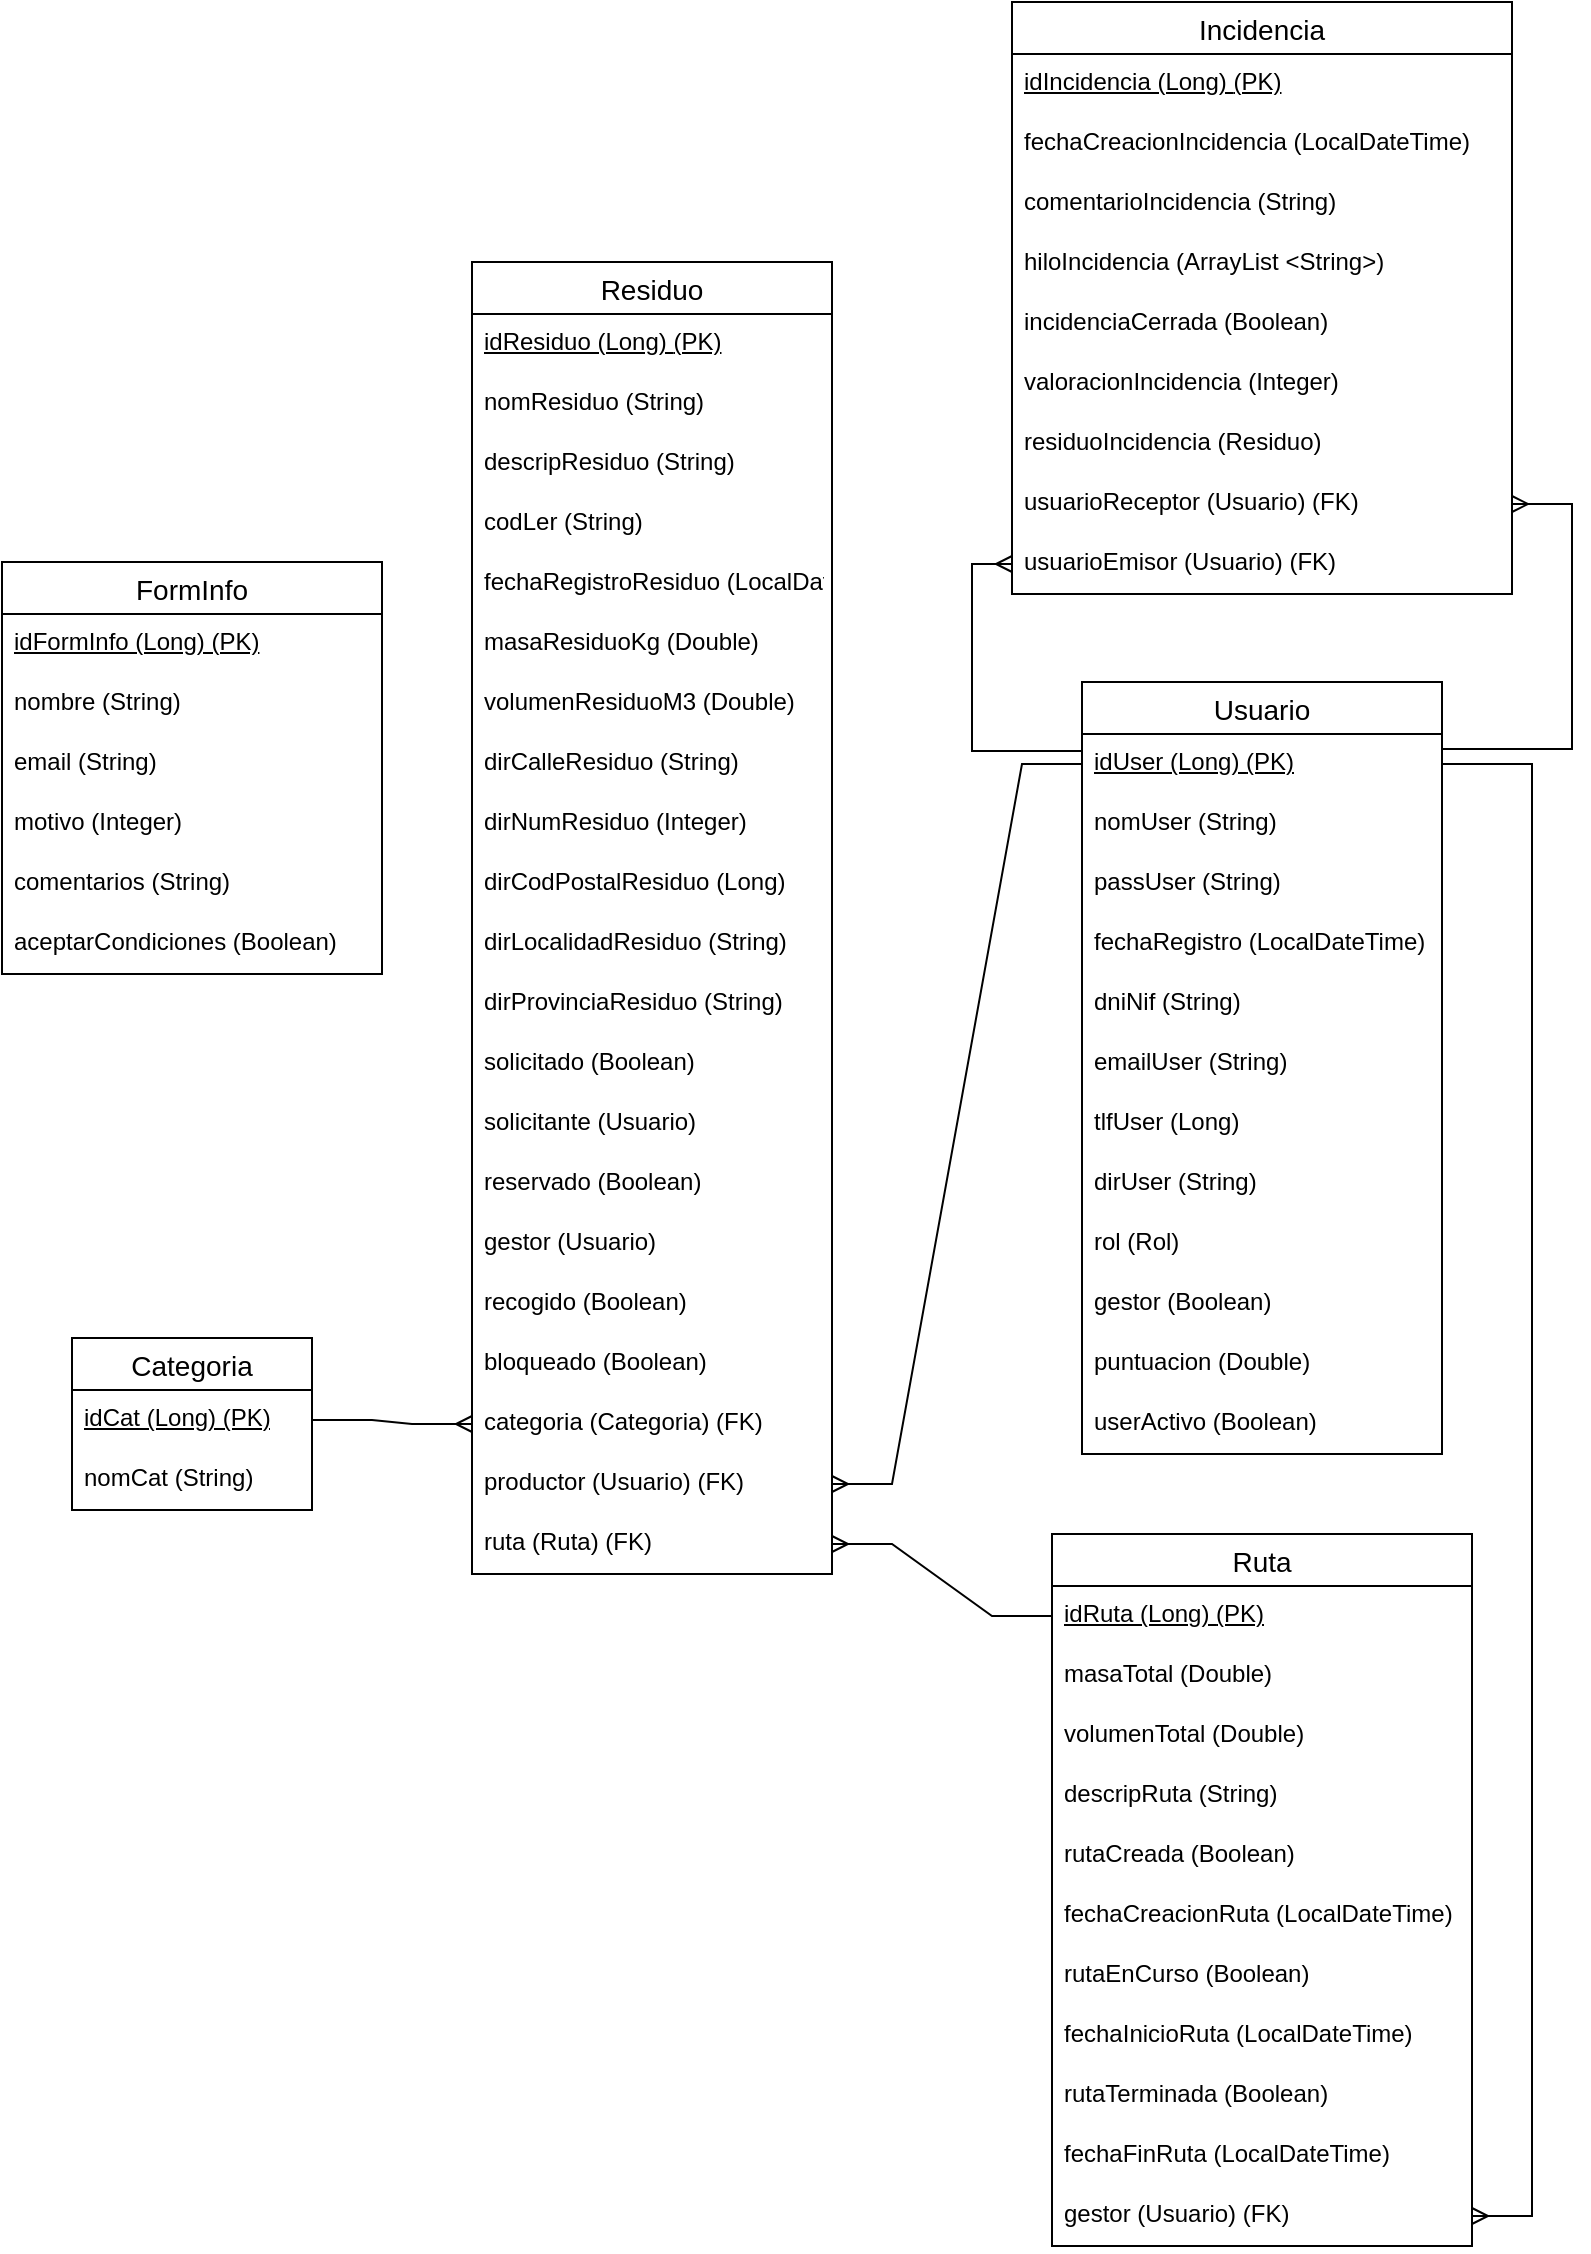 <mxfile version="24.4.13" type="device">
  <diagram id="C5RBs43oDa-KdzZeNtuy" name="Page-1">
    <mxGraphModel dx="2722" dy="1752" grid="1" gridSize="10" guides="1" tooltips="1" connect="1" arrows="1" fold="1" page="1" pageScale="1" pageWidth="827" pageHeight="1169" math="0" shadow="0">
      <root>
        <mxCell id="WIyWlLk6GJQsqaUBKTNV-0" />
        <mxCell id="WIyWlLk6GJQsqaUBKTNV-1" parent="WIyWlLk6GJQsqaUBKTNV-0" />
        <mxCell id="xqqkA1xd6eeYMXBdlm9v-109" value="Categoria" style="swimlane;fontStyle=0;childLayout=stackLayout;horizontal=1;startSize=26;horizontalStack=0;resizeParent=1;resizeParentMax=0;resizeLast=0;collapsible=1;marginBottom=0;align=center;fontSize=14;" vertex="1" parent="WIyWlLk6GJQsqaUBKTNV-1">
          <mxGeometry x="-770" y="678" width="120" height="86" as="geometry" />
        </mxCell>
        <mxCell id="xqqkA1xd6eeYMXBdlm9v-110" value="&lt;u&gt;idCat (Long) (PK)&lt;/u&gt;" style="text;strokeColor=none;fillColor=none;spacingLeft=4;spacingRight=4;overflow=hidden;rotatable=0;points=[[0,0.5],[1,0.5]];portConstraint=eastwest;fontSize=12;whiteSpace=wrap;html=1;" vertex="1" parent="xqqkA1xd6eeYMXBdlm9v-109">
          <mxGeometry y="26" width="120" height="30" as="geometry" />
        </mxCell>
        <mxCell id="xqqkA1xd6eeYMXBdlm9v-111" value="nomCat (String)" style="text;strokeColor=none;fillColor=none;spacingLeft=4;spacingRight=4;overflow=hidden;rotatable=0;points=[[0,0.5],[1,0.5]];portConstraint=eastwest;fontSize=12;whiteSpace=wrap;html=1;" vertex="1" parent="xqqkA1xd6eeYMXBdlm9v-109">
          <mxGeometry y="56" width="120" height="30" as="geometry" />
        </mxCell>
        <mxCell id="xqqkA1xd6eeYMXBdlm9v-113" value="Residuo" style="swimlane;fontStyle=0;childLayout=stackLayout;horizontal=1;startSize=26;horizontalStack=0;resizeParent=1;resizeParentMax=0;resizeLast=0;collapsible=1;marginBottom=0;align=center;fontSize=14;" vertex="1" parent="WIyWlLk6GJQsqaUBKTNV-1">
          <mxGeometry x="-570" y="140" width="180" height="656" as="geometry" />
        </mxCell>
        <mxCell id="xqqkA1xd6eeYMXBdlm9v-114" value="&lt;u&gt;idResiduo (Long)&amp;nbsp;&lt;/u&gt;&lt;u&gt;(PK)&lt;/u&gt;" style="text;strokeColor=none;fillColor=none;spacingLeft=4;spacingRight=4;overflow=hidden;rotatable=0;points=[[0,0.5],[1,0.5]];portConstraint=eastwest;fontSize=12;whiteSpace=wrap;html=1;" vertex="1" parent="xqqkA1xd6eeYMXBdlm9v-113">
          <mxGeometry y="26" width="180" height="30" as="geometry" />
        </mxCell>
        <mxCell id="xqqkA1xd6eeYMXBdlm9v-115" value="nomResiduo (String)" style="text;strokeColor=none;fillColor=none;spacingLeft=4;spacingRight=4;overflow=hidden;rotatable=0;points=[[0,0.5],[1,0.5]];portConstraint=eastwest;fontSize=12;whiteSpace=wrap;html=1;" vertex="1" parent="xqqkA1xd6eeYMXBdlm9v-113">
          <mxGeometry y="56" width="180" height="30" as="geometry" />
        </mxCell>
        <mxCell id="xqqkA1xd6eeYMXBdlm9v-118" value="descripResiduo&amp;nbsp;(String)" style="text;strokeColor=none;fillColor=none;spacingLeft=4;spacingRight=4;overflow=hidden;rotatable=0;points=[[0,0.5],[1,0.5]];portConstraint=eastwest;fontSize=12;whiteSpace=wrap;html=1;" vertex="1" parent="xqqkA1xd6eeYMXBdlm9v-113">
          <mxGeometry y="86" width="180" height="30" as="geometry" />
        </mxCell>
        <mxCell id="xqqkA1xd6eeYMXBdlm9v-119" value="codLer&amp;nbsp;(String)" style="text;strokeColor=none;fillColor=none;spacingLeft=4;spacingRight=4;overflow=hidden;rotatable=0;points=[[0,0.5],[1,0.5]];portConstraint=eastwest;fontSize=12;whiteSpace=wrap;html=1;" vertex="1" parent="xqqkA1xd6eeYMXBdlm9v-113">
          <mxGeometry y="116" width="180" height="30" as="geometry" />
        </mxCell>
        <mxCell id="xqqkA1xd6eeYMXBdlm9v-123" value="fechaRegistroResiduo&amp;nbsp;(LocalDateTime)" style="text;strokeColor=none;fillColor=none;spacingLeft=4;spacingRight=4;overflow=hidden;rotatable=0;points=[[0,0.5],[1,0.5]];portConstraint=eastwest;fontSize=12;whiteSpace=wrap;html=1;" vertex="1" parent="xqqkA1xd6eeYMXBdlm9v-113">
          <mxGeometry y="146" width="180" height="30" as="geometry" />
        </mxCell>
        <mxCell id="xqqkA1xd6eeYMXBdlm9v-124" value="masaResiduoKg (Double)" style="text;strokeColor=none;fillColor=none;spacingLeft=4;spacingRight=4;overflow=hidden;rotatable=0;points=[[0,0.5],[1,0.5]];portConstraint=eastwest;fontSize=12;whiteSpace=wrap;html=1;" vertex="1" parent="xqqkA1xd6eeYMXBdlm9v-113">
          <mxGeometry y="176" width="180" height="30" as="geometry" />
        </mxCell>
        <mxCell id="xqqkA1xd6eeYMXBdlm9v-125" value="volumenResiduoM3 (Double)" style="text;strokeColor=none;fillColor=none;spacingLeft=4;spacingRight=4;overflow=hidden;rotatable=0;points=[[0,0.5],[1,0.5]];portConstraint=eastwest;fontSize=12;whiteSpace=wrap;html=1;" vertex="1" parent="xqqkA1xd6eeYMXBdlm9v-113">
          <mxGeometry y="206" width="180" height="30" as="geometry" />
        </mxCell>
        <mxCell id="xqqkA1xd6eeYMXBdlm9v-120" value="dirCalleResiduo&amp;nbsp;(String)" style="text;strokeColor=none;fillColor=none;spacingLeft=4;spacingRight=4;overflow=hidden;rotatable=0;points=[[0,0.5],[1,0.5]];portConstraint=eastwest;fontSize=12;whiteSpace=wrap;html=1;" vertex="1" parent="xqqkA1xd6eeYMXBdlm9v-113">
          <mxGeometry y="236" width="180" height="30" as="geometry" />
        </mxCell>
        <mxCell id="xqqkA1xd6eeYMXBdlm9v-122" value="dirNumResiduo (Integer)" style="text;strokeColor=none;fillColor=none;spacingLeft=4;spacingRight=4;overflow=hidden;rotatable=0;points=[[0,0.5],[1,0.5]];portConstraint=eastwest;fontSize=12;whiteSpace=wrap;html=1;" vertex="1" parent="xqqkA1xd6eeYMXBdlm9v-113">
          <mxGeometry y="266" width="180" height="30" as="geometry" />
        </mxCell>
        <mxCell id="xqqkA1xd6eeYMXBdlm9v-121" value="dirCodPostalResiduo (Long)" style="text;strokeColor=none;fillColor=none;spacingLeft=4;spacingRight=4;overflow=hidden;rotatable=0;points=[[0,0.5],[1,0.5]];portConstraint=eastwest;fontSize=12;whiteSpace=wrap;html=1;" vertex="1" parent="xqqkA1xd6eeYMXBdlm9v-113">
          <mxGeometry y="296" width="180" height="30" as="geometry" />
        </mxCell>
        <mxCell id="xqqkA1xd6eeYMXBdlm9v-117" value="dirLocalidadResiduo&amp;nbsp;(String)" style="text;strokeColor=none;fillColor=none;spacingLeft=4;spacingRight=4;overflow=hidden;rotatable=0;points=[[0,0.5],[1,0.5]];portConstraint=eastwest;fontSize=12;whiteSpace=wrap;html=1;" vertex="1" parent="xqqkA1xd6eeYMXBdlm9v-113">
          <mxGeometry y="326" width="180" height="30" as="geometry" />
        </mxCell>
        <mxCell id="xqqkA1xd6eeYMXBdlm9v-116" value="dirProvinciaResiduo&amp;nbsp;(String)" style="text;strokeColor=none;fillColor=none;spacingLeft=4;spacingRight=4;overflow=hidden;rotatable=0;points=[[0,0.5],[1,0.5]];portConstraint=eastwest;fontSize=12;whiteSpace=wrap;html=1;" vertex="1" parent="xqqkA1xd6eeYMXBdlm9v-113">
          <mxGeometry y="356" width="180" height="30" as="geometry" />
        </mxCell>
        <mxCell id="xqqkA1xd6eeYMXBdlm9v-127" value="solicitado (Boolean)" style="text;strokeColor=none;fillColor=none;spacingLeft=4;spacingRight=4;overflow=hidden;rotatable=0;points=[[0,0.5],[1,0.5]];portConstraint=eastwest;fontSize=12;whiteSpace=wrap;html=1;" vertex="1" parent="xqqkA1xd6eeYMXBdlm9v-113">
          <mxGeometry y="386" width="180" height="30" as="geometry" />
        </mxCell>
        <mxCell id="xqqkA1xd6eeYMXBdlm9v-129" value="solicitante (Usuario)" style="text;strokeColor=none;fillColor=none;spacingLeft=4;spacingRight=4;overflow=hidden;rotatable=0;points=[[0,0.5],[1,0.5]];portConstraint=eastwest;fontSize=12;whiteSpace=wrap;html=1;" vertex="1" parent="xqqkA1xd6eeYMXBdlm9v-113">
          <mxGeometry y="416" width="180" height="30" as="geometry" />
        </mxCell>
        <mxCell id="xqqkA1xd6eeYMXBdlm9v-128" value="reservado (Boolean)" style="text;strokeColor=none;fillColor=none;spacingLeft=4;spacingRight=4;overflow=hidden;rotatable=0;points=[[0,0.5],[1,0.5]];portConstraint=eastwest;fontSize=12;whiteSpace=wrap;html=1;" vertex="1" parent="xqqkA1xd6eeYMXBdlm9v-113">
          <mxGeometry y="446" width="180" height="30" as="geometry" />
        </mxCell>
        <mxCell id="xqqkA1xd6eeYMXBdlm9v-126" value="gestor (Usuario)" style="text;strokeColor=none;fillColor=none;spacingLeft=4;spacingRight=4;overflow=hidden;rotatable=0;points=[[0,0.5],[1,0.5]];portConstraint=eastwest;fontSize=12;whiteSpace=wrap;html=1;" vertex="1" parent="xqqkA1xd6eeYMXBdlm9v-113">
          <mxGeometry y="476" width="180" height="30" as="geometry" />
        </mxCell>
        <mxCell id="xqqkA1xd6eeYMXBdlm9v-132" value="recogido (Boolean)" style="text;strokeColor=none;fillColor=none;spacingLeft=4;spacingRight=4;overflow=hidden;rotatable=0;points=[[0,0.5],[1,0.5]];portConstraint=eastwest;fontSize=12;whiteSpace=wrap;html=1;" vertex="1" parent="xqqkA1xd6eeYMXBdlm9v-113">
          <mxGeometry y="506" width="180" height="30" as="geometry" />
        </mxCell>
        <mxCell id="xqqkA1xd6eeYMXBdlm9v-131" value="bloqueado (Boolean)" style="text;strokeColor=none;fillColor=none;spacingLeft=4;spacingRight=4;overflow=hidden;rotatable=0;points=[[0,0.5],[1,0.5]];portConstraint=eastwest;fontSize=12;whiteSpace=wrap;html=1;" vertex="1" parent="xqqkA1xd6eeYMXBdlm9v-113">
          <mxGeometry y="536" width="180" height="30" as="geometry" />
        </mxCell>
        <mxCell id="xqqkA1xd6eeYMXBdlm9v-130" value="categoria (Categoria) (FK)" style="text;strokeColor=none;fillColor=none;spacingLeft=4;spacingRight=4;overflow=hidden;rotatable=0;points=[[0,0.5],[1,0.5]];portConstraint=eastwest;fontSize=12;whiteSpace=wrap;html=1;" vertex="1" parent="xqqkA1xd6eeYMXBdlm9v-113">
          <mxGeometry y="566" width="180" height="30" as="geometry" />
        </mxCell>
        <mxCell id="xqqkA1xd6eeYMXBdlm9v-134" value="productor (Usuario) (FK)" style="text;strokeColor=none;fillColor=none;spacingLeft=4;spacingRight=4;overflow=hidden;rotatable=0;points=[[0,0.5],[1,0.5]];portConstraint=eastwest;fontSize=12;whiteSpace=wrap;html=1;" vertex="1" parent="xqqkA1xd6eeYMXBdlm9v-113">
          <mxGeometry y="596" width="180" height="30" as="geometry" />
        </mxCell>
        <mxCell id="xqqkA1xd6eeYMXBdlm9v-133" value="ruta (Ruta) (FK)" style="text;strokeColor=none;fillColor=none;spacingLeft=4;spacingRight=4;overflow=hidden;rotatable=0;points=[[0,0.5],[1,0.5]];portConstraint=eastwest;fontSize=12;whiteSpace=wrap;html=1;" vertex="1" parent="xqqkA1xd6eeYMXBdlm9v-113">
          <mxGeometry y="626" width="180" height="30" as="geometry" />
        </mxCell>
        <mxCell id="xqqkA1xd6eeYMXBdlm9v-148" value="Usuario" style="swimlane;fontStyle=0;childLayout=stackLayout;horizontal=1;startSize=26;horizontalStack=0;resizeParent=1;resizeParentMax=0;resizeLast=0;collapsible=1;marginBottom=0;align=center;fontSize=14;" vertex="1" parent="WIyWlLk6GJQsqaUBKTNV-1">
          <mxGeometry x="-265" y="350" width="180" height="386" as="geometry" />
        </mxCell>
        <mxCell id="xqqkA1xd6eeYMXBdlm9v-149" value="&lt;u&gt;idUser (Long)&amp;nbsp;&lt;/u&gt;&lt;u&gt;(PK)&lt;/u&gt;" style="text;strokeColor=none;fillColor=none;spacingLeft=4;spacingRight=4;overflow=hidden;rotatable=0;points=[[0,0.5],[1,0.5]];portConstraint=eastwest;fontSize=12;whiteSpace=wrap;html=1;" vertex="1" parent="xqqkA1xd6eeYMXBdlm9v-148">
          <mxGeometry y="26" width="180" height="30" as="geometry" />
        </mxCell>
        <mxCell id="xqqkA1xd6eeYMXBdlm9v-150" value="nomUser (String)" style="text;strokeColor=none;fillColor=none;spacingLeft=4;spacingRight=4;overflow=hidden;rotatable=0;points=[[0,0.5],[1,0.5]];portConstraint=eastwest;fontSize=12;whiteSpace=wrap;html=1;" vertex="1" parent="xqqkA1xd6eeYMXBdlm9v-148">
          <mxGeometry y="56" width="180" height="30" as="geometry" />
        </mxCell>
        <mxCell id="xqqkA1xd6eeYMXBdlm9v-151" value="passUser (String)" style="text;strokeColor=none;fillColor=none;spacingLeft=4;spacingRight=4;overflow=hidden;rotatable=0;points=[[0,0.5],[1,0.5]];portConstraint=eastwest;fontSize=12;whiteSpace=wrap;html=1;" vertex="1" parent="xqqkA1xd6eeYMXBdlm9v-148">
          <mxGeometry y="86" width="180" height="30" as="geometry" />
        </mxCell>
        <mxCell id="xqqkA1xd6eeYMXBdlm9v-152" value="fechaRegistro (LocalDateTime)" style="text;strokeColor=none;fillColor=none;spacingLeft=4;spacingRight=4;overflow=hidden;rotatable=0;points=[[0,0.5],[1,0.5]];portConstraint=eastwest;fontSize=12;whiteSpace=wrap;html=1;" vertex="1" parent="xqqkA1xd6eeYMXBdlm9v-148">
          <mxGeometry y="116" width="180" height="30" as="geometry" />
        </mxCell>
        <mxCell id="xqqkA1xd6eeYMXBdlm9v-154" value="dniNif (String)" style="text;strokeColor=none;fillColor=none;spacingLeft=4;spacingRight=4;overflow=hidden;rotatable=0;points=[[0,0.5],[1,0.5]];portConstraint=eastwest;fontSize=12;whiteSpace=wrap;html=1;" vertex="1" parent="xqqkA1xd6eeYMXBdlm9v-148">
          <mxGeometry y="146" width="180" height="30" as="geometry" />
        </mxCell>
        <mxCell id="xqqkA1xd6eeYMXBdlm9v-155" value="emailUser (String)" style="text;strokeColor=none;fillColor=none;spacingLeft=4;spacingRight=4;overflow=hidden;rotatable=0;points=[[0,0.5],[1,0.5]];portConstraint=eastwest;fontSize=12;whiteSpace=wrap;html=1;" vertex="1" parent="xqqkA1xd6eeYMXBdlm9v-148">
          <mxGeometry y="176" width="180" height="30" as="geometry" />
        </mxCell>
        <mxCell id="xqqkA1xd6eeYMXBdlm9v-156" value="tlfUser (Long)" style="text;strokeColor=none;fillColor=none;spacingLeft=4;spacingRight=4;overflow=hidden;rotatable=0;points=[[0,0.5],[1,0.5]];portConstraint=eastwest;fontSize=12;whiteSpace=wrap;html=1;" vertex="1" parent="xqqkA1xd6eeYMXBdlm9v-148">
          <mxGeometry y="206" width="180" height="30" as="geometry" />
        </mxCell>
        <mxCell id="xqqkA1xd6eeYMXBdlm9v-157" value="dirUser (String)" style="text;strokeColor=none;fillColor=none;spacingLeft=4;spacingRight=4;overflow=hidden;rotatable=0;points=[[0,0.5],[1,0.5]];portConstraint=eastwest;fontSize=12;whiteSpace=wrap;html=1;" vertex="1" parent="xqqkA1xd6eeYMXBdlm9v-148">
          <mxGeometry y="236" width="180" height="30" as="geometry" />
        </mxCell>
        <mxCell id="xqqkA1xd6eeYMXBdlm9v-158" value="rol (Rol)" style="text;strokeColor=none;fillColor=none;spacingLeft=4;spacingRight=4;overflow=hidden;rotatable=0;points=[[0,0.5],[1,0.5]];portConstraint=eastwest;fontSize=12;whiteSpace=wrap;html=1;" vertex="1" parent="xqqkA1xd6eeYMXBdlm9v-148">
          <mxGeometry y="266" width="180" height="30" as="geometry" />
        </mxCell>
        <mxCell id="xqqkA1xd6eeYMXBdlm9v-159" value="gestor (Boolean)" style="text;strokeColor=none;fillColor=none;spacingLeft=4;spacingRight=4;overflow=hidden;rotatable=0;points=[[0,0.5],[1,0.5]];portConstraint=eastwest;fontSize=12;whiteSpace=wrap;html=1;" vertex="1" parent="xqqkA1xd6eeYMXBdlm9v-148">
          <mxGeometry y="296" width="180" height="30" as="geometry" />
        </mxCell>
        <mxCell id="xqqkA1xd6eeYMXBdlm9v-160" value="puntuacion (Double)" style="text;strokeColor=none;fillColor=none;spacingLeft=4;spacingRight=4;overflow=hidden;rotatable=0;points=[[0,0.5],[1,0.5]];portConstraint=eastwest;fontSize=12;whiteSpace=wrap;html=1;" vertex="1" parent="xqqkA1xd6eeYMXBdlm9v-148">
          <mxGeometry y="326" width="180" height="30" as="geometry" />
        </mxCell>
        <mxCell id="xqqkA1xd6eeYMXBdlm9v-161" value="userActivo (Boolean)" style="text;strokeColor=none;fillColor=none;spacingLeft=4;spacingRight=4;overflow=hidden;rotatable=0;points=[[0,0.5],[1,0.5]];portConstraint=eastwest;fontSize=12;whiteSpace=wrap;html=1;" vertex="1" parent="xqqkA1xd6eeYMXBdlm9v-148">
          <mxGeometry y="356" width="180" height="30" as="geometry" />
        </mxCell>
        <mxCell id="xqqkA1xd6eeYMXBdlm9v-170" value="Ruta" style="swimlane;fontStyle=0;childLayout=stackLayout;horizontal=1;startSize=26;horizontalStack=0;resizeParent=1;resizeParentMax=0;resizeLast=0;collapsible=1;marginBottom=0;align=center;fontSize=14;" vertex="1" parent="WIyWlLk6GJQsqaUBKTNV-1">
          <mxGeometry x="-280" y="776" width="210" height="356" as="geometry" />
        </mxCell>
        <mxCell id="xqqkA1xd6eeYMXBdlm9v-171" value="&lt;u&gt;idRuta (Long)&amp;nbsp;&lt;/u&gt;&lt;u&gt;(PK)&lt;/u&gt;" style="text;strokeColor=none;fillColor=none;spacingLeft=4;spacingRight=4;overflow=hidden;rotatable=0;points=[[0,0.5],[1,0.5]];portConstraint=eastwest;fontSize=12;whiteSpace=wrap;html=1;" vertex="1" parent="xqqkA1xd6eeYMXBdlm9v-170">
          <mxGeometry y="26" width="210" height="30" as="geometry" />
        </mxCell>
        <mxCell id="xqqkA1xd6eeYMXBdlm9v-172" value="masaTotal (Double)" style="text;strokeColor=none;fillColor=none;spacingLeft=4;spacingRight=4;overflow=hidden;rotatable=0;points=[[0,0.5],[1,0.5]];portConstraint=eastwest;fontSize=12;whiteSpace=wrap;html=1;" vertex="1" parent="xqqkA1xd6eeYMXBdlm9v-170">
          <mxGeometry y="56" width="210" height="30" as="geometry" />
        </mxCell>
        <mxCell id="xqqkA1xd6eeYMXBdlm9v-173" value="volumenTotal (Double)" style="text;strokeColor=none;fillColor=none;spacingLeft=4;spacingRight=4;overflow=hidden;rotatable=0;points=[[0,0.5],[1,0.5]];portConstraint=eastwest;fontSize=12;whiteSpace=wrap;html=1;" vertex="1" parent="xqqkA1xd6eeYMXBdlm9v-170">
          <mxGeometry y="86" width="210" height="30" as="geometry" />
        </mxCell>
        <mxCell id="xqqkA1xd6eeYMXBdlm9v-174" value="descripRuta (String)" style="text;strokeColor=none;fillColor=none;spacingLeft=4;spacingRight=4;overflow=hidden;rotatable=0;points=[[0,0.5],[1,0.5]];portConstraint=eastwest;fontSize=12;whiteSpace=wrap;html=1;" vertex="1" parent="xqqkA1xd6eeYMXBdlm9v-170">
          <mxGeometry y="116" width="210" height="30" as="geometry" />
        </mxCell>
        <mxCell id="xqqkA1xd6eeYMXBdlm9v-175" value="rutaCreada (Boolean)" style="text;strokeColor=none;fillColor=none;spacingLeft=4;spacingRight=4;overflow=hidden;rotatable=0;points=[[0,0.5],[1,0.5]];portConstraint=eastwest;fontSize=12;whiteSpace=wrap;html=1;" vertex="1" parent="xqqkA1xd6eeYMXBdlm9v-170">
          <mxGeometry y="146" width="210" height="30" as="geometry" />
        </mxCell>
        <mxCell id="xqqkA1xd6eeYMXBdlm9v-176" value="fechaCreacionRuta (LocalDateTime)" style="text;strokeColor=none;fillColor=none;spacingLeft=4;spacingRight=4;overflow=hidden;rotatable=0;points=[[0,0.5],[1,0.5]];portConstraint=eastwest;fontSize=12;whiteSpace=wrap;html=1;" vertex="1" parent="xqqkA1xd6eeYMXBdlm9v-170">
          <mxGeometry y="176" width="210" height="30" as="geometry" />
        </mxCell>
        <mxCell id="xqqkA1xd6eeYMXBdlm9v-177" value="rutaEnCurso (Boolean)" style="text;strokeColor=none;fillColor=none;spacingLeft=4;spacingRight=4;overflow=hidden;rotatable=0;points=[[0,0.5],[1,0.5]];portConstraint=eastwest;fontSize=12;whiteSpace=wrap;html=1;" vertex="1" parent="xqqkA1xd6eeYMXBdlm9v-170">
          <mxGeometry y="206" width="210" height="30" as="geometry" />
        </mxCell>
        <mxCell id="xqqkA1xd6eeYMXBdlm9v-178" value="fechaInicioRuta (LocalDateTime)" style="text;strokeColor=none;fillColor=none;spacingLeft=4;spacingRight=4;overflow=hidden;rotatable=0;points=[[0,0.5],[1,0.5]];portConstraint=eastwest;fontSize=12;whiteSpace=wrap;html=1;" vertex="1" parent="xqqkA1xd6eeYMXBdlm9v-170">
          <mxGeometry y="236" width="210" height="30" as="geometry" />
        </mxCell>
        <mxCell id="xqqkA1xd6eeYMXBdlm9v-179" value="rutaTerminada (Boolean)" style="text;strokeColor=none;fillColor=none;spacingLeft=4;spacingRight=4;overflow=hidden;rotatable=0;points=[[0,0.5],[1,0.5]];portConstraint=eastwest;fontSize=12;whiteSpace=wrap;html=1;" vertex="1" parent="xqqkA1xd6eeYMXBdlm9v-170">
          <mxGeometry y="266" width="210" height="30" as="geometry" />
        </mxCell>
        <mxCell id="xqqkA1xd6eeYMXBdlm9v-180" value="fechaFinRuta (LocalDateTime)" style="text;strokeColor=none;fillColor=none;spacingLeft=4;spacingRight=4;overflow=hidden;rotatable=0;points=[[0,0.5],[1,0.5]];portConstraint=eastwest;fontSize=12;whiteSpace=wrap;html=1;" vertex="1" parent="xqqkA1xd6eeYMXBdlm9v-170">
          <mxGeometry y="296" width="210" height="30" as="geometry" />
        </mxCell>
        <mxCell id="xqqkA1xd6eeYMXBdlm9v-181" value="gestor (Usuario) (FK)" style="text;strokeColor=none;fillColor=none;spacingLeft=4;spacingRight=4;overflow=hidden;rotatable=0;points=[[0,0.5],[1,0.5]];portConstraint=eastwest;fontSize=12;whiteSpace=wrap;html=1;" vertex="1" parent="xqqkA1xd6eeYMXBdlm9v-170">
          <mxGeometry y="326" width="210" height="30" as="geometry" />
        </mxCell>
        <mxCell id="xqqkA1xd6eeYMXBdlm9v-183" value="Incidencia" style="swimlane;fontStyle=0;childLayout=stackLayout;horizontal=1;startSize=26;horizontalStack=0;resizeParent=1;resizeParentMax=0;resizeLast=0;collapsible=1;marginBottom=0;align=center;fontSize=14;" vertex="1" parent="WIyWlLk6GJQsqaUBKTNV-1">
          <mxGeometry x="-300" y="10" width="250" height="296" as="geometry" />
        </mxCell>
        <mxCell id="xqqkA1xd6eeYMXBdlm9v-184" value="&lt;u&gt;idIncidencia (Long)&amp;nbsp;&lt;/u&gt;&lt;u&gt;(PK)&lt;/u&gt;" style="text;strokeColor=none;fillColor=none;spacingLeft=4;spacingRight=4;overflow=hidden;rotatable=0;points=[[0,0.5],[1,0.5]];portConstraint=eastwest;fontSize=12;whiteSpace=wrap;html=1;" vertex="1" parent="xqqkA1xd6eeYMXBdlm9v-183">
          <mxGeometry y="26" width="250" height="30" as="geometry" />
        </mxCell>
        <mxCell id="xqqkA1xd6eeYMXBdlm9v-189" value="fechaCreacionIncidencia (LocalDateTime)" style="text;strokeColor=none;fillColor=none;spacingLeft=4;spacingRight=4;overflow=hidden;rotatable=0;points=[[0,0.5],[1,0.5]];portConstraint=eastwest;fontSize=12;whiteSpace=wrap;html=1;" vertex="1" parent="xqqkA1xd6eeYMXBdlm9v-183">
          <mxGeometry y="56" width="250" height="30" as="geometry" />
        </mxCell>
        <mxCell id="xqqkA1xd6eeYMXBdlm9v-190" value="comentarioIncidencia (String)" style="text;strokeColor=none;fillColor=none;spacingLeft=4;spacingRight=4;overflow=hidden;rotatable=0;points=[[0,0.5],[1,0.5]];portConstraint=eastwest;fontSize=12;whiteSpace=wrap;html=1;" vertex="1" parent="xqqkA1xd6eeYMXBdlm9v-183">
          <mxGeometry y="86" width="250" height="30" as="geometry" />
        </mxCell>
        <mxCell id="xqqkA1xd6eeYMXBdlm9v-191" value="hiloIncidencia (ArrayList &amp;lt;String&amp;gt;)" style="text;strokeColor=none;fillColor=none;spacingLeft=4;spacingRight=4;overflow=hidden;rotatable=0;points=[[0,0.5],[1,0.5]];portConstraint=eastwest;fontSize=12;whiteSpace=wrap;html=1;" vertex="1" parent="xqqkA1xd6eeYMXBdlm9v-183">
          <mxGeometry y="116" width="250" height="30" as="geometry" />
        </mxCell>
        <mxCell id="xqqkA1xd6eeYMXBdlm9v-192" value="incidenciaCerrada (Boolean)" style="text;strokeColor=none;fillColor=none;spacingLeft=4;spacingRight=4;overflow=hidden;rotatable=0;points=[[0,0.5],[1,0.5]];portConstraint=eastwest;fontSize=12;whiteSpace=wrap;html=1;" vertex="1" parent="xqqkA1xd6eeYMXBdlm9v-183">
          <mxGeometry y="146" width="250" height="30" as="geometry" />
        </mxCell>
        <mxCell id="xqqkA1xd6eeYMXBdlm9v-207" value="valoracionIncidencia (Integer)" style="text;strokeColor=none;fillColor=none;spacingLeft=4;spacingRight=4;overflow=hidden;rotatable=0;points=[[0,0.5],[1,0.5]];portConstraint=eastwest;fontSize=12;whiteSpace=wrap;html=1;" vertex="1" parent="xqqkA1xd6eeYMXBdlm9v-183">
          <mxGeometry y="176" width="250" height="30" as="geometry" />
        </mxCell>
        <mxCell id="xqqkA1xd6eeYMXBdlm9v-193" value="residuoIncidencia (Residuo)" style="text;strokeColor=none;fillColor=none;spacingLeft=4;spacingRight=4;overflow=hidden;rotatable=0;points=[[0,0.5],[1,0.5]];portConstraint=eastwest;fontSize=12;whiteSpace=wrap;html=1;" vertex="1" parent="xqqkA1xd6eeYMXBdlm9v-183">
          <mxGeometry y="206" width="250" height="30" as="geometry" />
        </mxCell>
        <mxCell id="xqqkA1xd6eeYMXBdlm9v-195" value="usuarioReceptor (Usuario) (FK)" style="text;strokeColor=none;fillColor=none;spacingLeft=4;spacingRight=4;overflow=hidden;rotatable=0;points=[[0,0.5],[1,0.5]];portConstraint=eastwest;fontSize=12;whiteSpace=wrap;html=1;" vertex="1" parent="xqqkA1xd6eeYMXBdlm9v-183">
          <mxGeometry y="236" width="250" height="30" as="geometry" />
        </mxCell>
        <mxCell id="xqqkA1xd6eeYMXBdlm9v-194" value="usuarioEmisor (Usuario) (FK)" style="text;strokeColor=none;fillColor=none;spacingLeft=4;spacingRight=4;overflow=hidden;rotatable=0;points=[[0,0.5],[1,0.5]];portConstraint=eastwest;fontSize=12;whiteSpace=wrap;html=1;" vertex="1" parent="xqqkA1xd6eeYMXBdlm9v-183">
          <mxGeometry y="266" width="250" height="30" as="geometry" />
        </mxCell>
        <mxCell id="xqqkA1xd6eeYMXBdlm9v-196" value="" style="edgeStyle=entityRelationEdgeStyle;fontSize=12;html=1;endArrow=ERmany;rounded=0;exitX=1;exitY=0.5;exitDx=0;exitDy=0;entryX=0;entryY=0.5;entryDx=0;entryDy=0;endFill=0;" edge="1" parent="WIyWlLk6GJQsqaUBKTNV-1" source="xqqkA1xd6eeYMXBdlm9v-110" target="xqqkA1xd6eeYMXBdlm9v-130">
          <mxGeometry width="100" height="100" relative="1" as="geometry">
            <mxPoint x="-220" y="306" as="sourcePoint" />
            <mxPoint x="-120" y="206" as="targetPoint" />
          </mxGeometry>
        </mxCell>
        <mxCell id="xqqkA1xd6eeYMXBdlm9v-201" value="" style="edgeStyle=entityRelationEdgeStyle;fontSize=12;html=1;endArrow=ERmany;rounded=0;endFill=0;" edge="1" parent="WIyWlLk6GJQsqaUBKTNV-1" source="xqqkA1xd6eeYMXBdlm9v-171" target="xqqkA1xd6eeYMXBdlm9v-133">
          <mxGeometry width="100" height="100" relative="1" as="geometry">
            <mxPoint x="-650" y="729" as="sourcePoint" />
            <mxPoint x="-560" y="731" as="targetPoint" />
          </mxGeometry>
        </mxCell>
        <mxCell id="xqqkA1xd6eeYMXBdlm9v-202" value="" style="edgeStyle=entityRelationEdgeStyle;fontSize=12;html=1;endArrow=ERmany;rounded=0;endFill=0;" edge="1" parent="WIyWlLk6GJQsqaUBKTNV-1" source="xqqkA1xd6eeYMXBdlm9v-149" target="xqqkA1xd6eeYMXBdlm9v-134">
          <mxGeometry width="100" height="100" relative="1" as="geometry">
            <mxPoint x="-360" y="626" as="sourcePoint" />
            <mxPoint x="-270" y="546" as="targetPoint" />
          </mxGeometry>
        </mxCell>
        <mxCell id="xqqkA1xd6eeYMXBdlm9v-203" value="" style="edgeStyle=entityRelationEdgeStyle;fontSize=12;html=1;endArrow=ERmany;rounded=0;endFill=0;" edge="1" parent="WIyWlLk6GJQsqaUBKTNV-1" source="xqqkA1xd6eeYMXBdlm9v-149" target="xqqkA1xd6eeYMXBdlm9v-181">
          <mxGeometry width="100" height="100" relative="1" as="geometry">
            <mxPoint x="-253" y="184" as="sourcePoint" />
            <mxPoint x="-380" y="761" as="targetPoint" />
          </mxGeometry>
        </mxCell>
        <mxCell id="xqqkA1xd6eeYMXBdlm9v-204" value="" style="edgeStyle=entityRelationEdgeStyle;fontSize=12;html=1;endArrow=ERmany;rounded=0;exitX=0.999;exitY=0.249;exitDx=0;exitDy=0;exitPerimeter=0;endFill=0;" edge="1" parent="WIyWlLk6GJQsqaUBKTNV-1" source="xqqkA1xd6eeYMXBdlm9v-149" target="xqqkA1xd6eeYMXBdlm9v-195">
          <mxGeometry width="100" height="100" relative="1" as="geometry">
            <mxPoint x="-250" y="251" as="sourcePoint" />
            <mxPoint x="-380" y="761" as="targetPoint" />
          </mxGeometry>
        </mxCell>
        <mxCell id="xqqkA1xd6eeYMXBdlm9v-206" value="" style="fontSize=12;html=1;endArrow=ERmany;rounded=0;edgeStyle=elbowEdgeStyle;exitX=0;exitY=0.282;exitDx=0;exitDy=0;exitPerimeter=0;" edge="1" parent="WIyWlLk6GJQsqaUBKTNV-1" source="xqqkA1xd6eeYMXBdlm9v-149" target="xqqkA1xd6eeYMXBdlm9v-194">
          <mxGeometry width="100" height="100" relative="1" as="geometry">
            <mxPoint x="-275" y="229.27" as="sourcePoint" />
            <mxPoint x="-274.993" y="122" as="targetPoint" />
            <Array as="points">
              <mxPoint x="-320" y="166" />
            </Array>
          </mxGeometry>
        </mxCell>
        <mxCell id="xqqkA1xd6eeYMXBdlm9v-208" value="FormInfo" style="swimlane;fontStyle=0;childLayout=stackLayout;horizontal=1;startSize=26;horizontalStack=0;resizeParent=1;resizeParentMax=0;resizeLast=0;collapsible=1;marginBottom=0;align=center;fontSize=14;" vertex="1" parent="WIyWlLk6GJQsqaUBKTNV-1">
          <mxGeometry x="-805" y="290" width="190" height="206" as="geometry" />
        </mxCell>
        <mxCell id="xqqkA1xd6eeYMXBdlm9v-209" value="&lt;u&gt;idFormInfo (Long) (PK)&lt;/u&gt;" style="text;strokeColor=none;fillColor=none;spacingLeft=4;spacingRight=4;overflow=hidden;rotatable=0;points=[[0,0.5],[1,0.5]];portConstraint=eastwest;fontSize=12;whiteSpace=wrap;html=1;" vertex="1" parent="xqqkA1xd6eeYMXBdlm9v-208">
          <mxGeometry y="26" width="190" height="30" as="geometry" />
        </mxCell>
        <mxCell id="xqqkA1xd6eeYMXBdlm9v-210" value="nombre (String)" style="text;strokeColor=none;fillColor=none;spacingLeft=4;spacingRight=4;overflow=hidden;rotatable=0;points=[[0,0.5],[1,0.5]];portConstraint=eastwest;fontSize=12;whiteSpace=wrap;html=1;" vertex="1" parent="xqqkA1xd6eeYMXBdlm9v-208">
          <mxGeometry y="56" width="190" height="30" as="geometry" />
        </mxCell>
        <mxCell id="xqqkA1xd6eeYMXBdlm9v-211" value="email (String)" style="text;strokeColor=none;fillColor=none;spacingLeft=4;spacingRight=4;overflow=hidden;rotatable=0;points=[[0,0.5],[1,0.5]];portConstraint=eastwest;fontSize=12;whiteSpace=wrap;html=1;" vertex="1" parent="xqqkA1xd6eeYMXBdlm9v-208">
          <mxGeometry y="86" width="190" height="30" as="geometry" />
        </mxCell>
        <mxCell id="xqqkA1xd6eeYMXBdlm9v-212" value="motivo (Integer)" style="text;strokeColor=none;fillColor=none;spacingLeft=4;spacingRight=4;overflow=hidden;rotatable=0;points=[[0,0.5],[1,0.5]];portConstraint=eastwest;fontSize=12;whiteSpace=wrap;html=1;" vertex="1" parent="xqqkA1xd6eeYMXBdlm9v-208">
          <mxGeometry y="116" width="190" height="30" as="geometry" />
        </mxCell>
        <mxCell id="xqqkA1xd6eeYMXBdlm9v-213" value="comentarios (String)" style="text;strokeColor=none;fillColor=none;spacingLeft=4;spacingRight=4;overflow=hidden;rotatable=0;points=[[0,0.5],[1,0.5]];portConstraint=eastwest;fontSize=12;whiteSpace=wrap;html=1;" vertex="1" parent="xqqkA1xd6eeYMXBdlm9v-208">
          <mxGeometry y="146" width="190" height="30" as="geometry" />
        </mxCell>
        <mxCell id="xqqkA1xd6eeYMXBdlm9v-214" value="aceptarCondiciones (Boolean)" style="text;strokeColor=none;fillColor=none;spacingLeft=4;spacingRight=4;overflow=hidden;rotatable=0;points=[[0,0.5],[1,0.5]];portConstraint=eastwest;fontSize=12;whiteSpace=wrap;html=1;" vertex="1" parent="xqqkA1xd6eeYMXBdlm9v-208">
          <mxGeometry y="176" width="190" height="30" as="geometry" />
        </mxCell>
      </root>
    </mxGraphModel>
  </diagram>
</mxfile>

